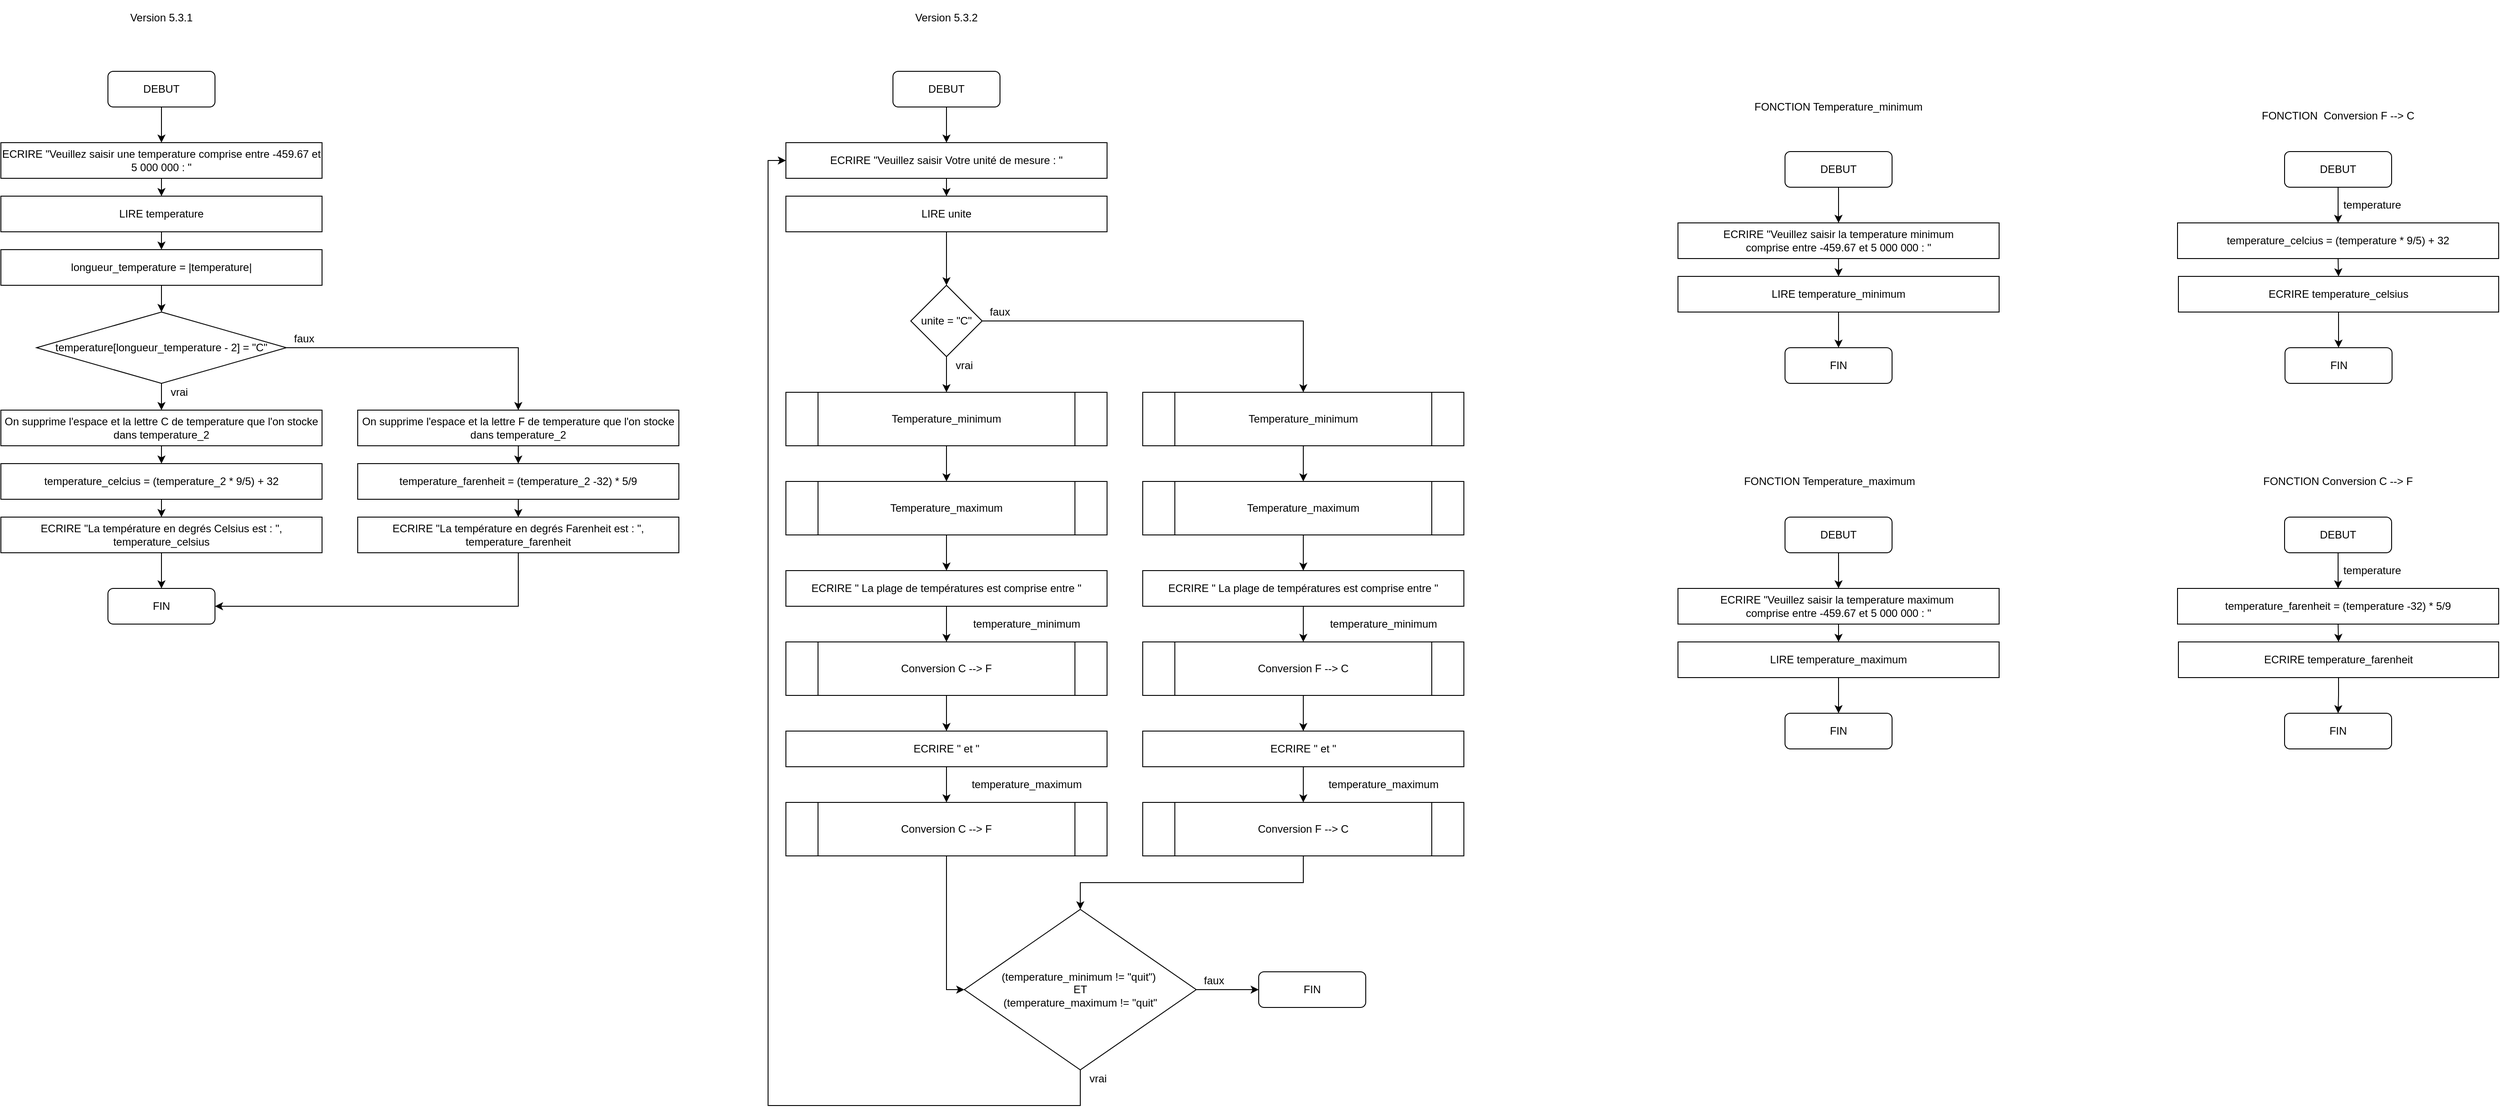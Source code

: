 <mxfile version="18.0.5" type="device"><diagram id="2LQfnjnN--B6OkXImYu9" name="Page-1"><mxGraphModel dx="1422" dy="794" grid="1" gridSize="10" guides="1" tooltips="1" connect="1" arrows="1" fold="1" page="1" pageScale="1" pageWidth="827" pageHeight="1169" math="0" shadow="0"><root><mxCell id="0"/><mxCell id="1" parent="0"/><mxCell id="F50P-UAaNI8iaHoif6Eq-10" style="edgeStyle=orthogonalEdgeStyle;rounded=0;orthogonalLoop=1;jettySize=auto;html=1;exitX=0.5;exitY=1;exitDx=0;exitDy=0;entryX=0.5;entryY=0;entryDx=0;entryDy=0;" parent="1" source="HuaS0qik6T8vx8FbvCG5-1" target="HuaS0qik6T8vx8FbvCG5-2" edge="1"><mxGeometry relative="1" as="geometry"/></mxCell><mxCell id="HuaS0qik6T8vx8FbvCG5-1" value="DEBUT" style="rounded=1;whiteSpace=wrap;html=1;fillColor=none;" parent="1" vertex="1"><mxGeometry x="160" y="120" width="120" height="40" as="geometry"/></mxCell><mxCell id="F50P-UAaNI8iaHoif6Eq-11" style="edgeStyle=orthogonalEdgeStyle;rounded=0;orthogonalLoop=1;jettySize=auto;html=1;exitX=0.5;exitY=1;exitDx=0;exitDy=0;entryX=0.5;entryY=0;entryDx=0;entryDy=0;" parent="1" source="HuaS0qik6T8vx8FbvCG5-2" target="HuaS0qik6T8vx8FbvCG5-3" edge="1"><mxGeometry relative="1" as="geometry"/></mxCell><mxCell id="HuaS0qik6T8vx8FbvCG5-2" value="ECRIRE &quot;Veuillez saisir une temperature comprise entre -459.67 et 5 000 000 : &quot;" style="rounded=0;whiteSpace=wrap;html=1;fillColor=none;" parent="1" vertex="1"><mxGeometry x="40" y="200" width="360" height="40" as="geometry"/></mxCell><mxCell id="F50P-UAaNI8iaHoif6Eq-12" style="edgeStyle=orthogonalEdgeStyle;rounded=0;orthogonalLoop=1;jettySize=auto;html=1;exitX=0.5;exitY=1;exitDx=0;exitDy=0;entryX=0.5;entryY=0;entryDx=0;entryDy=0;" parent="1" source="HuaS0qik6T8vx8FbvCG5-3" target="HuaS0qik6T8vx8FbvCG5-5" edge="1"><mxGeometry relative="1" as="geometry"/></mxCell><mxCell id="HuaS0qik6T8vx8FbvCG5-3" value="LIRE temperature" style="rounded=0;whiteSpace=wrap;html=1;fillColor=none;" parent="1" vertex="1"><mxGeometry x="40" y="260" width="360" height="40" as="geometry"/></mxCell><mxCell id="F50P-UAaNI8iaHoif6Eq-18" style="edgeStyle=orthogonalEdgeStyle;rounded=0;orthogonalLoop=1;jettySize=auto;html=1;exitX=0.5;exitY=1;exitDx=0;exitDy=0;entryX=0.5;entryY=0;entryDx=0;entryDy=0;" parent="1" source="HuaS0qik6T8vx8FbvCG5-4" target="F50P-UAaNI8iaHoif6Eq-16" edge="1"><mxGeometry relative="1" as="geometry"/></mxCell><mxCell id="F50P-UAaNI8iaHoif6Eq-20" style="edgeStyle=orthogonalEdgeStyle;rounded=0;orthogonalLoop=1;jettySize=auto;html=1;exitX=1;exitY=0.5;exitDx=0;exitDy=0;entryX=0.5;entryY=0;entryDx=0;entryDy=0;" parent="1" source="HuaS0qik6T8vx8FbvCG5-4" target="F50P-UAaNI8iaHoif6Eq-17" edge="1"><mxGeometry relative="1" as="geometry"/></mxCell><mxCell id="HuaS0qik6T8vx8FbvCG5-4" value="temperature[longueur_temperature - 2] = &quot;C&quot;" style="rhombus;whiteSpace=wrap;html=1;fillColor=none;" parent="1" vertex="1"><mxGeometry x="80" y="390" width="280" height="80" as="geometry"/></mxCell><mxCell id="F50P-UAaNI8iaHoif6Eq-1" style="edgeStyle=orthogonalEdgeStyle;rounded=0;orthogonalLoop=1;jettySize=auto;html=1;exitX=0.5;exitY=1;exitDx=0;exitDy=0;entryX=0.5;entryY=0;entryDx=0;entryDy=0;" parent="1" source="HuaS0qik6T8vx8FbvCG5-5" target="HuaS0qik6T8vx8FbvCG5-4" edge="1"><mxGeometry relative="1" as="geometry"/></mxCell><mxCell id="HuaS0qik6T8vx8FbvCG5-5" value="longueur_temperature = |temperature|" style="rounded=0;whiteSpace=wrap;html=1;fillColor=none;" parent="1" vertex="1"><mxGeometry x="40" y="320" width="360" height="40" as="geometry"/></mxCell><mxCell id="F50P-UAaNI8iaHoif6Eq-9" style="edgeStyle=orthogonalEdgeStyle;rounded=0;orthogonalLoop=1;jettySize=auto;html=1;exitX=0.5;exitY=1;exitDx=0;exitDy=0;entryX=0.5;entryY=0;entryDx=0;entryDy=0;" parent="1" source="F50P-UAaNI8iaHoif6Eq-2" target="F50P-UAaNI8iaHoif6Eq-3" edge="1"><mxGeometry relative="1" as="geometry"/></mxCell><mxCell id="F50P-UAaNI8iaHoif6Eq-2" value="temperature_farenheit = (temperature_2 -32) * 5/9" style="rounded=0;whiteSpace=wrap;html=1;fillColor=none;" parent="1" vertex="1"><mxGeometry x="440" y="560" width="360" height="40" as="geometry"/></mxCell><mxCell id="F50P-UAaNI8iaHoif6Eq-15" style="edgeStyle=orthogonalEdgeStyle;rounded=0;orthogonalLoop=1;jettySize=auto;html=1;exitX=0.5;exitY=1;exitDx=0;exitDy=0;entryX=1;entryY=0.5;entryDx=0;entryDy=0;" parent="1" source="F50P-UAaNI8iaHoif6Eq-3" target="F50P-UAaNI8iaHoif6Eq-13" edge="1"><mxGeometry relative="1" as="geometry"/></mxCell><mxCell id="F50P-UAaNI8iaHoif6Eq-3" value="ECRIRE &quot;La température en degrés Farenheit est : &quot;, temperature_farenheit" style="rounded=0;whiteSpace=wrap;html=1;fillColor=none;" parent="1" vertex="1"><mxGeometry x="440" y="620" width="360" height="40" as="geometry"/></mxCell><mxCell id="F50P-UAaNI8iaHoif6Eq-7" style="edgeStyle=orthogonalEdgeStyle;rounded=0;orthogonalLoop=1;jettySize=auto;html=1;exitX=0.5;exitY=1;exitDx=0;exitDy=0;entryX=0.5;entryY=0;entryDx=0;entryDy=0;" parent="1" source="F50P-UAaNI8iaHoif6Eq-4" target="F50P-UAaNI8iaHoif6Eq-5" edge="1"><mxGeometry relative="1" as="geometry"/></mxCell><mxCell id="F50P-UAaNI8iaHoif6Eq-4" value="temperature_celcius = (temperature_2 * 9/5) + 32" style="rounded=0;whiteSpace=wrap;html=1;fillColor=none;" parent="1" vertex="1"><mxGeometry x="40" y="560" width="360" height="40" as="geometry"/></mxCell><mxCell id="F50P-UAaNI8iaHoif6Eq-14" style="edgeStyle=orthogonalEdgeStyle;rounded=0;orthogonalLoop=1;jettySize=auto;html=1;exitX=0.5;exitY=1;exitDx=0;exitDy=0;entryX=0.5;entryY=0;entryDx=0;entryDy=0;" parent="1" source="F50P-UAaNI8iaHoif6Eq-5" target="F50P-UAaNI8iaHoif6Eq-13" edge="1"><mxGeometry relative="1" as="geometry"/></mxCell><mxCell id="F50P-UAaNI8iaHoif6Eq-5" value="&lt;span&gt;ECRIRE &quot;La température en degrés Celsius est : &quot;, temperature_celsius&lt;/span&gt;" style="rounded=0;whiteSpace=wrap;html=1;fillColor=none;" parent="1" vertex="1"><mxGeometry x="40" y="620" width="360" height="40" as="geometry"/></mxCell><mxCell id="F50P-UAaNI8iaHoif6Eq-13" value="FIN" style="rounded=1;whiteSpace=wrap;html=1;fillColor=none;" parent="1" vertex="1"><mxGeometry x="160" y="700" width="120" height="40" as="geometry"/></mxCell><mxCell id="F50P-UAaNI8iaHoif6Eq-19" style="edgeStyle=orthogonalEdgeStyle;rounded=0;orthogonalLoop=1;jettySize=auto;html=1;exitX=0.5;exitY=1;exitDx=0;exitDy=0;entryX=0.5;entryY=0;entryDx=0;entryDy=0;" parent="1" source="F50P-UAaNI8iaHoif6Eq-16" target="F50P-UAaNI8iaHoif6Eq-4" edge="1"><mxGeometry relative="1" as="geometry"/></mxCell><mxCell id="F50P-UAaNI8iaHoif6Eq-16" value="On supprime l'espace et la lettre C de temperature que l'on stocke dans temperature_2" style="rounded=0;whiteSpace=wrap;html=1;fillColor=none;" parent="1" vertex="1"><mxGeometry x="40" y="500" width="360" height="40" as="geometry"/></mxCell><mxCell id="F50P-UAaNI8iaHoif6Eq-21" style="edgeStyle=orthogonalEdgeStyle;rounded=0;orthogonalLoop=1;jettySize=auto;html=1;exitX=0.5;exitY=1;exitDx=0;exitDy=0;entryX=0.5;entryY=0;entryDx=0;entryDy=0;" parent="1" source="F50P-UAaNI8iaHoif6Eq-17" target="F50P-UAaNI8iaHoif6Eq-2" edge="1"><mxGeometry relative="1" as="geometry"/></mxCell><mxCell id="F50P-UAaNI8iaHoif6Eq-17" value="On supprime l'espace et la lettre F de temperature que l'on stocke dans temperature_2" style="rounded=0;whiteSpace=wrap;html=1;fillColor=none;" parent="1" vertex="1"><mxGeometry x="440" y="500" width="360" height="40" as="geometry"/></mxCell><mxCell id="F50P-UAaNI8iaHoif6Eq-22" value="Version 5.3.1" style="text;html=1;strokeColor=none;fillColor=none;align=center;verticalAlign=middle;whiteSpace=wrap;rounded=0;" parent="1" vertex="1"><mxGeometry x="160" y="40" width="120" height="40" as="geometry"/></mxCell><mxCell id="F50P-UAaNI8iaHoif6Eq-23" value="vrai" style="text;html=1;strokeColor=none;fillColor=none;align=center;verticalAlign=middle;whiteSpace=wrap;rounded=0;" parent="1" vertex="1"><mxGeometry x="220" y="470" width="40" height="20" as="geometry"/></mxCell><mxCell id="F50P-UAaNI8iaHoif6Eq-24" value="faux" style="text;html=1;strokeColor=none;fillColor=none;align=center;verticalAlign=middle;whiteSpace=wrap;rounded=0;" parent="1" vertex="1"><mxGeometry x="360" y="410" width="40" height="20" as="geometry"/></mxCell><mxCell id="F50P-UAaNI8iaHoif6Eq-113" style="edgeStyle=orthogonalEdgeStyle;rounded=0;orthogonalLoop=1;jettySize=auto;html=1;exitX=0.5;exitY=1;exitDx=0;exitDy=0;entryX=0.5;entryY=0;entryDx=0;entryDy=0;" parent="1" source="F50P-UAaNI8iaHoif6Eq-25" target="F50P-UAaNI8iaHoif6Eq-60" edge="1"><mxGeometry relative="1" as="geometry"/></mxCell><mxCell id="F50P-UAaNI8iaHoif6Eq-25" value="DEBUT" style="rounded=1;whiteSpace=wrap;html=1;fillColor=none;" parent="1" vertex="1"><mxGeometry x="1040" y="120" width="120" height="40" as="geometry"/></mxCell><mxCell id="F50P-UAaNI8iaHoif6Eq-26" value="Version 5.3.2" style="text;html=1;strokeColor=none;fillColor=none;align=center;verticalAlign=middle;whiteSpace=wrap;rounded=0;" parent="1" vertex="1"><mxGeometry x="1040" y="40" width="120" height="40" as="geometry"/></mxCell><mxCell id="F50P-UAaNI8iaHoif6Eq-97" style="edgeStyle=orthogonalEdgeStyle;rounded=0;orthogonalLoop=1;jettySize=auto;html=1;exitX=0.5;exitY=1;exitDx=0;exitDy=0;entryX=0.5;entryY=0;entryDx=0;entryDy=0;" parent="1" source="F50P-UAaNI8iaHoif6Eq-28" target="F50P-UAaNI8iaHoif6Eq-76" edge="1"><mxGeometry relative="1" as="geometry"><mxPoint x="2100" y="420" as="targetPoint"/></mxGeometry></mxCell><mxCell id="F50P-UAaNI8iaHoif6Eq-28" value="LIRE temperature_minimum" style="rounded=0;whiteSpace=wrap;html=1;fillColor=none;" parent="1" vertex="1"><mxGeometry x="1920" y="350" width="360" height="40" as="geometry"/></mxCell><mxCell id="F50P-UAaNI8iaHoif6Eq-122" style="edgeStyle=orthogonalEdgeStyle;rounded=0;orthogonalLoop=1;jettySize=auto;html=1;exitX=1;exitY=0.5;exitDx=0;exitDy=0;" parent="1" source="F50P-UAaNI8iaHoif6Eq-33" target="F50P-UAaNI8iaHoif6Eq-38" edge="1"><mxGeometry relative="1" as="geometry"/></mxCell><mxCell id="F50P-UAaNI8iaHoif6Eq-123" style="edgeStyle=orthogonalEdgeStyle;rounded=0;orthogonalLoop=1;jettySize=auto;html=1;exitX=0.5;exitY=1;exitDx=0;exitDy=0;entryX=0;entryY=0.5;entryDx=0;entryDy=0;" parent="1" source="F50P-UAaNI8iaHoif6Eq-33" target="F50P-UAaNI8iaHoif6Eq-60" edge="1"><mxGeometry relative="1" as="geometry"><Array as="points"><mxPoint x="1250" y="1280"/><mxPoint x="900" y="1280"/><mxPoint x="900" y="220"/></Array></mxGeometry></mxCell><mxCell id="F50P-UAaNI8iaHoif6Eq-33" value="(temperature_minimum != &quot;quit&quot;)&amp;nbsp;&lt;br&gt;ET&lt;br&gt;(temperature_maximum != &quot;quit&quot;" style="rhombus;whiteSpace=wrap;html=1;fillColor=none;" parent="1" vertex="1"><mxGeometry x="1120" y="1060" width="260" height="180" as="geometry"/></mxCell><mxCell id="F50P-UAaNI8iaHoif6Eq-144" style="edgeStyle=orthogonalEdgeStyle;rounded=0;orthogonalLoop=1;jettySize=auto;html=1;exitX=0.5;exitY=1;exitDx=0;exitDy=0;entryX=0.5;entryY=0;entryDx=0;entryDy=0;" parent="1" source="F50P-UAaNI8iaHoif6Eq-34" target="F50P-UAaNI8iaHoif6Eq-143" edge="1"><mxGeometry relative="1" as="geometry"/></mxCell><mxCell id="F50P-UAaNI8iaHoif6Eq-34" value="temperature_celcius = (temperature * 9/5) + 32" style="rounded=0;whiteSpace=wrap;html=1;fillColor=none;" parent="1" vertex="1"><mxGeometry x="2480" y="290" width="360" height="40" as="geometry"/></mxCell><mxCell id="F50P-UAaNI8iaHoif6Eq-147" style="edgeStyle=orthogonalEdgeStyle;rounded=0;orthogonalLoop=1;jettySize=auto;html=1;exitX=0.5;exitY=1;exitDx=0;exitDy=0;entryX=0.5;entryY=0;entryDx=0;entryDy=0;" parent="1" source="F50P-UAaNI8iaHoif6Eq-36" target="F50P-UAaNI8iaHoif6Eq-146" edge="1"><mxGeometry relative="1" as="geometry"/></mxCell><mxCell id="F50P-UAaNI8iaHoif6Eq-36" value="temperature_farenheit = (temperature -32) * 5/9" style="rounded=0;whiteSpace=wrap;html=1;fillColor=none;" parent="1" vertex="1"><mxGeometry x="2480" y="700" width="360" height="40" as="geometry"/></mxCell><mxCell id="F50P-UAaNI8iaHoif6Eq-38" value="FIN" style="rounded=1;whiteSpace=wrap;html=1;fillColor=none;" parent="1" vertex="1"><mxGeometry x="1450" y="1130" width="120" height="40" as="geometry"/></mxCell><mxCell id="F50P-UAaNI8iaHoif6Eq-114" style="edgeStyle=orthogonalEdgeStyle;rounded=0;orthogonalLoop=1;jettySize=auto;html=1;exitX=0.5;exitY=1;exitDx=0;exitDy=0;entryX=0.5;entryY=0;entryDx=0;entryDy=0;" parent="1" source="F50P-UAaNI8iaHoif6Eq-60" target="F50P-UAaNI8iaHoif6Eq-61" edge="1"><mxGeometry relative="1" as="geometry"/></mxCell><mxCell id="F50P-UAaNI8iaHoif6Eq-60" value="ECRIRE &quot;Veuillez saisir Votre unité de mesure : &quot;" style="rounded=0;whiteSpace=wrap;html=1;fillColor=none;" parent="1" vertex="1"><mxGeometry x="920" y="200" width="360" height="40" as="geometry"/></mxCell><mxCell id="F50P-UAaNI8iaHoif6Eq-115" style="edgeStyle=orthogonalEdgeStyle;rounded=0;orthogonalLoop=1;jettySize=auto;html=1;exitX=0.5;exitY=1;exitDx=0;exitDy=0;entryX=0.5;entryY=0;entryDx=0;entryDy=0;" parent="1" source="F50P-UAaNI8iaHoif6Eq-61" target="F50P-UAaNI8iaHoif6Eq-62" edge="1"><mxGeometry relative="1" as="geometry"/></mxCell><mxCell id="F50P-UAaNI8iaHoif6Eq-61" value="LIRE unite" style="rounded=0;whiteSpace=wrap;html=1;fillColor=none;" parent="1" vertex="1"><mxGeometry x="920" y="260" width="360" height="40" as="geometry"/></mxCell><mxCell id="F50P-UAaNI8iaHoif6Eq-111" style="edgeStyle=orthogonalEdgeStyle;rounded=0;orthogonalLoop=1;jettySize=auto;html=1;exitX=0.5;exitY=1;exitDx=0;exitDy=0;entryX=0.5;entryY=0;entryDx=0;entryDy=0;" parent="1" source="F50P-UAaNI8iaHoif6Eq-62" target="F50P-UAaNI8iaHoif6Eq-77" edge="1"><mxGeometry relative="1" as="geometry"/></mxCell><mxCell id="F50P-UAaNI8iaHoif6Eq-116" style="edgeStyle=orthogonalEdgeStyle;rounded=0;orthogonalLoop=1;jettySize=auto;html=1;exitX=1;exitY=0.5;exitDx=0;exitDy=0;entryX=0.5;entryY=0;entryDx=0;entryDy=0;" parent="1" source="F50P-UAaNI8iaHoif6Eq-62" target="F50P-UAaNI8iaHoif6Eq-92" edge="1"><mxGeometry relative="1" as="geometry"/></mxCell><mxCell id="F50P-UAaNI8iaHoif6Eq-62" value="unite = &quot;C&quot;" style="rhombus;whiteSpace=wrap;html=1;fillColor=none;" parent="1" vertex="1"><mxGeometry x="1060" y="360" width="80" height="80" as="geometry"/></mxCell><mxCell id="F50P-UAaNI8iaHoif6Eq-96" style="edgeStyle=orthogonalEdgeStyle;rounded=0;orthogonalLoop=1;jettySize=auto;html=1;exitX=0.5;exitY=1;exitDx=0;exitDy=0;entryX=0.5;entryY=0;entryDx=0;entryDy=0;" parent="1" source="F50P-UAaNI8iaHoif6Eq-63" target="F50P-UAaNI8iaHoif6Eq-28" edge="1"><mxGeometry relative="1" as="geometry"/></mxCell><mxCell id="F50P-UAaNI8iaHoif6Eq-63" value="ECRIRE &quot;Veuillez saisir la temperature minimum &lt;br&gt;comprise entre -459.67 et 5 000 000 : &quot;" style="rounded=0;whiteSpace=wrap;html=1;fillColor=none;" parent="1" vertex="1"><mxGeometry x="1920" y="290" width="360" height="40" as="geometry"/></mxCell><mxCell id="F50P-UAaNI8iaHoif6Eq-99" style="edgeStyle=orthogonalEdgeStyle;rounded=0;orthogonalLoop=1;jettySize=auto;html=1;exitX=0.5;exitY=1;exitDx=0;exitDy=0;entryX=0.5;entryY=0;entryDx=0;entryDy=0;" parent="1" source="F50P-UAaNI8iaHoif6Eq-66" target="F50P-UAaNI8iaHoif6Eq-67" edge="1"><mxGeometry relative="1" as="geometry"/></mxCell><mxCell id="F50P-UAaNI8iaHoif6Eq-66" value="ECRIRE &quot;Veuillez saisir la temperature maximum&amp;nbsp;&lt;br&gt;comprise entre -459.67 et 5 000 000 : &quot;" style="rounded=0;whiteSpace=wrap;html=1;fillColor=none;" parent="1" vertex="1"><mxGeometry x="1920" y="700" width="360" height="40" as="geometry"/></mxCell><mxCell id="F50P-UAaNI8iaHoif6Eq-100" style="edgeStyle=orthogonalEdgeStyle;rounded=0;orthogonalLoop=1;jettySize=auto;html=1;exitX=0.5;exitY=1;exitDx=0;exitDy=0;entryX=0.5;entryY=0;entryDx=0;entryDy=0;" parent="1" source="F50P-UAaNI8iaHoif6Eq-67" target="F50P-UAaNI8iaHoif6Eq-81" edge="1"><mxGeometry relative="1" as="geometry"/></mxCell><mxCell id="F50P-UAaNI8iaHoif6Eq-67" value="LIRE temperature_maximum" style="rounded=0;whiteSpace=wrap;html=1;fillColor=none;" parent="1" vertex="1"><mxGeometry x="1920" y="760" width="360" height="40" as="geometry"/></mxCell><mxCell id="F50P-UAaNI8iaHoif6Eq-165" style="edgeStyle=orthogonalEdgeStyle;rounded=0;orthogonalLoop=1;jettySize=auto;html=1;exitX=0.5;exitY=1;exitDx=0;exitDy=0;entryX=0.5;entryY=0;entryDx=0;entryDy=0;" parent="1" source="F50P-UAaNI8iaHoif6Eq-71" target="F50P-UAaNI8iaHoif6Eq-156" edge="1"><mxGeometry relative="1" as="geometry"/></mxCell><mxCell id="F50P-UAaNI8iaHoif6Eq-71" value="Conversion C --&amp;gt; F" style="shape=process;whiteSpace=wrap;html=1;backgroundOutline=1;fillColor=none;" parent="1" vertex="1"><mxGeometry x="920" y="760" width="360" height="60" as="geometry"/></mxCell><mxCell id="F50P-UAaNI8iaHoif6Eq-169" style="edgeStyle=orthogonalEdgeStyle;rounded=0;orthogonalLoop=1;jettySize=auto;html=1;exitX=0.5;exitY=1;exitDx=0;exitDy=0;entryX=0.5;entryY=0;entryDx=0;entryDy=0;" parent="1" source="F50P-UAaNI8iaHoif6Eq-72" target="F50P-UAaNI8iaHoif6Eq-157" edge="1"><mxGeometry relative="1" as="geometry"/></mxCell><mxCell id="F50P-UAaNI8iaHoif6Eq-72" value="Conversion F --&amp;gt; C" style="shape=process;whiteSpace=wrap;html=1;backgroundOutline=1;fillColor=none;" parent="1" vertex="1"><mxGeometry x="1320" y="760" width="360" height="60" as="geometry"/></mxCell><mxCell id="F50P-UAaNI8iaHoif6Eq-95" style="edgeStyle=orthogonalEdgeStyle;rounded=0;orthogonalLoop=1;jettySize=auto;html=1;exitX=0.5;exitY=1;exitDx=0;exitDy=0;entryX=0.5;entryY=0;entryDx=0;entryDy=0;" parent="1" source="F50P-UAaNI8iaHoif6Eq-74" target="F50P-UAaNI8iaHoif6Eq-63" edge="1"><mxGeometry relative="1" as="geometry"/></mxCell><mxCell id="F50P-UAaNI8iaHoif6Eq-74" value="DEBUT" style="rounded=1;whiteSpace=wrap;html=1;fillColor=none;" parent="1" vertex="1"><mxGeometry x="2040" y="210" width="120" height="40" as="geometry"/></mxCell><mxCell id="F50P-UAaNI8iaHoif6Eq-76" value="FIN" style="rounded=1;whiteSpace=wrap;html=1;fillColor=none;" parent="1" vertex="1"><mxGeometry x="2040" y="430" width="120" height="40" as="geometry"/></mxCell><mxCell id="F50P-UAaNI8iaHoif6Eq-151" style="edgeStyle=orthogonalEdgeStyle;rounded=0;orthogonalLoop=1;jettySize=auto;html=1;exitX=0.5;exitY=1;exitDx=0;exitDy=0;entryX=0.5;entryY=0;entryDx=0;entryDy=0;" parent="1" source="F50P-UAaNI8iaHoif6Eq-77" target="F50P-UAaNI8iaHoif6Eq-82" edge="1"><mxGeometry relative="1" as="geometry"/></mxCell><mxCell id="F50P-UAaNI8iaHoif6Eq-77" value="Temperature_minimum" style="shape=process;whiteSpace=wrap;html=1;backgroundOutline=1;fillColor=none;" parent="1" vertex="1"><mxGeometry x="920" y="480" width="360" height="60" as="geometry"/></mxCell><mxCell id="F50P-UAaNI8iaHoif6Eq-98" style="edgeStyle=orthogonalEdgeStyle;rounded=0;orthogonalLoop=1;jettySize=auto;html=1;exitX=0.5;exitY=1;exitDx=0;exitDy=0;entryX=0.5;entryY=0;entryDx=0;entryDy=0;" parent="1" source="F50P-UAaNI8iaHoif6Eq-80" target="F50P-UAaNI8iaHoif6Eq-66" edge="1"><mxGeometry relative="1" as="geometry"/></mxCell><mxCell id="F50P-UAaNI8iaHoif6Eq-80" value="DEBUT" style="rounded=1;whiteSpace=wrap;html=1;fillColor=none;" parent="1" vertex="1"><mxGeometry x="2040" y="620" width="120" height="40" as="geometry"/></mxCell><mxCell id="F50P-UAaNI8iaHoif6Eq-81" value="FIN" style="rounded=1;whiteSpace=wrap;html=1;fillColor=none;" parent="1" vertex="1"><mxGeometry x="2040" y="840" width="120" height="40" as="geometry"/></mxCell><mxCell id="F50P-UAaNI8iaHoif6Eq-163" style="edgeStyle=orthogonalEdgeStyle;rounded=0;orthogonalLoop=1;jettySize=auto;html=1;exitX=0.5;exitY=1;exitDx=0;exitDy=0;entryX=0.5;entryY=0;entryDx=0;entryDy=0;" parent="1" source="F50P-UAaNI8iaHoif6Eq-82" target="F50P-UAaNI8iaHoif6Eq-153" edge="1"><mxGeometry relative="1" as="geometry"/></mxCell><mxCell id="F50P-UAaNI8iaHoif6Eq-82" value="Temperature_maximum" style="shape=process;whiteSpace=wrap;html=1;backgroundOutline=1;fillColor=none;" parent="1" vertex="1"><mxGeometry x="920" y="580" width="360" height="60" as="geometry"/></mxCell><mxCell id="F50P-UAaNI8iaHoif6Eq-167" style="edgeStyle=orthogonalEdgeStyle;rounded=0;orthogonalLoop=1;jettySize=auto;html=1;exitX=0.5;exitY=1;exitDx=0;exitDy=0;entryX=0.5;entryY=0;entryDx=0;entryDy=0;" parent="1" source="F50P-UAaNI8iaHoif6Eq-83" target="F50P-UAaNI8iaHoif6Eq-158" edge="1"><mxGeometry relative="1" as="geometry"/></mxCell><mxCell id="F50P-UAaNI8iaHoif6Eq-83" value="Temperature_maximum" style="shape=process;whiteSpace=wrap;html=1;backgroundOutline=1;fillColor=none;" parent="1" vertex="1"><mxGeometry x="1320" y="580" width="360" height="60" as="geometry"/></mxCell><mxCell id="F50P-UAaNI8iaHoif6Eq-102" style="edgeStyle=orthogonalEdgeStyle;rounded=0;orthogonalLoop=1;jettySize=auto;html=1;exitX=0.5;exitY=1;exitDx=0;exitDy=0;entryX=0.5;entryY=0;entryDx=0;entryDy=0;" parent="1" source="F50P-UAaNI8iaHoif6Eq-84" target="F50P-UAaNI8iaHoif6Eq-34" edge="1"><mxGeometry relative="1" as="geometry"/></mxCell><mxCell id="F50P-UAaNI8iaHoif6Eq-84" value="DEBUT" style="rounded=1;whiteSpace=wrap;html=1;fillColor=none;" parent="1" vertex="1"><mxGeometry x="2600" y="210" width="120" height="40" as="geometry"/></mxCell><mxCell id="F50P-UAaNI8iaHoif6Eq-85" value="FIN" style="rounded=1;whiteSpace=wrap;html=1;fillColor=none;" parent="1" vertex="1"><mxGeometry x="2600.5" y="430" width="120" height="40" as="geometry"/></mxCell><mxCell id="F50P-UAaNI8iaHoif6Eq-86" value="FIN" style="rounded=1;whiteSpace=wrap;html=1;fillColor=none;" parent="1" vertex="1"><mxGeometry x="2600" y="840" width="120" height="40" as="geometry"/></mxCell><mxCell id="F50P-UAaNI8iaHoif6Eq-105" style="edgeStyle=orthogonalEdgeStyle;rounded=0;orthogonalLoop=1;jettySize=auto;html=1;exitX=0.5;exitY=1;exitDx=0;exitDy=0;entryX=0.5;entryY=0;entryDx=0;entryDy=0;" parent="1" source="F50P-UAaNI8iaHoif6Eq-87" target="F50P-UAaNI8iaHoif6Eq-36" edge="1"><mxGeometry relative="1" as="geometry"/></mxCell><mxCell id="F50P-UAaNI8iaHoif6Eq-87" value="DEBUT" style="rounded=1;whiteSpace=wrap;html=1;fillColor=none;" parent="1" vertex="1"><mxGeometry x="2600" y="620" width="120" height="40" as="geometry"/></mxCell><mxCell id="F50P-UAaNI8iaHoif6Eq-90" value="FONCTION&amp;nbsp; Conversion F --&amp;gt; C" style="text;html=1;strokeColor=none;fillColor=none;align=center;verticalAlign=middle;whiteSpace=wrap;rounded=0;" parent="1" vertex="1"><mxGeometry x="2560" y="150" width="200" height="40" as="geometry"/></mxCell><mxCell id="F50P-UAaNI8iaHoif6Eq-91" value="FONCTION Conversion C --&amp;gt; F" style="text;html=1;strokeColor=none;fillColor=none;align=center;verticalAlign=middle;whiteSpace=wrap;rounded=0;" parent="1" vertex="1"><mxGeometry x="2560" y="560" width="200" height="40" as="geometry"/></mxCell><mxCell id="F50P-UAaNI8iaHoif6Eq-152" style="edgeStyle=orthogonalEdgeStyle;rounded=0;orthogonalLoop=1;jettySize=auto;html=1;exitX=0.5;exitY=1;exitDx=0;exitDy=0;entryX=0.5;entryY=0;entryDx=0;entryDy=0;" parent="1" source="F50P-UAaNI8iaHoif6Eq-92" target="F50P-UAaNI8iaHoif6Eq-83" edge="1"><mxGeometry relative="1" as="geometry"/></mxCell><mxCell id="F50P-UAaNI8iaHoif6Eq-92" value="Temperature_minimum" style="shape=process;whiteSpace=wrap;html=1;backgroundOutline=1;fillColor=none;" parent="1" vertex="1"><mxGeometry x="1320" y="480" width="360" height="60" as="geometry"/></mxCell><mxCell id="F50P-UAaNI8iaHoif6Eq-93" value="FONCTION Temperature_maximum" style="text;html=1;strokeColor=none;fillColor=none;align=center;verticalAlign=middle;whiteSpace=wrap;rounded=0;" parent="1" vertex="1"><mxGeometry x="1990" y="560" width="200" height="40" as="geometry"/></mxCell><mxCell id="F50P-UAaNI8iaHoif6Eq-94" value="FONCTION Temperature_minimum" style="text;html=1;strokeColor=none;fillColor=none;align=center;verticalAlign=middle;whiteSpace=wrap;rounded=0;" parent="1" vertex="1"><mxGeometry x="2000" y="140" width="200" height="40" as="geometry"/></mxCell><mxCell id="F50P-UAaNI8iaHoif6Eq-124" value="vrai" style="text;html=1;strokeColor=none;fillColor=none;align=center;verticalAlign=middle;whiteSpace=wrap;rounded=0;" parent="1" vertex="1"><mxGeometry x="1250" y="1240" width="40" height="20" as="geometry"/></mxCell><mxCell id="F50P-UAaNI8iaHoif6Eq-125" value="vrai" style="text;html=1;strokeColor=none;fillColor=none;align=center;verticalAlign=middle;whiteSpace=wrap;rounded=0;" parent="1" vertex="1"><mxGeometry x="1100" y="440" width="40" height="20" as="geometry"/></mxCell><mxCell id="F50P-UAaNI8iaHoif6Eq-126" value="faux" style="text;html=1;strokeColor=none;fillColor=none;align=center;verticalAlign=middle;whiteSpace=wrap;rounded=0;" parent="1" vertex="1"><mxGeometry x="1140" y="380" width="40" height="20" as="geometry"/></mxCell><mxCell id="F50P-UAaNI8iaHoif6Eq-127" value="faux" style="text;html=1;strokeColor=none;fillColor=none;align=center;verticalAlign=middle;whiteSpace=wrap;rounded=0;" parent="1" vertex="1"><mxGeometry x="1380" y="1130" width="40" height="20" as="geometry"/></mxCell><mxCell id="F50P-UAaNI8iaHoif6Eq-145" style="edgeStyle=orthogonalEdgeStyle;rounded=0;orthogonalLoop=1;jettySize=auto;html=1;exitX=0.5;exitY=1;exitDx=0;exitDy=0;entryX=0.5;entryY=0;entryDx=0;entryDy=0;" parent="1" source="F50P-UAaNI8iaHoif6Eq-143" target="F50P-UAaNI8iaHoif6Eq-85" edge="1"><mxGeometry relative="1" as="geometry"/></mxCell><mxCell id="F50P-UAaNI8iaHoif6Eq-143" value="ECRIRE temperature_celsius" style="rounded=0;whiteSpace=wrap;html=1;fillColor=none;" parent="1" vertex="1"><mxGeometry x="2481" y="350" width="359" height="40" as="geometry"/></mxCell><mxCell id="F50P-UAaNI8iaHoif6Eq-148" style="edgeStyle=orthogonalEdgeStyle;rounded=0;orthogonalLoop=1;jettySize=auto;html=1;exitX=0.5;exitY=1;exitDx=0;exitDy=0;entryX=0.5;entryY=0;entryDx=0;entryDy=0;" parent="1" source="F50P-UAaNI8iaHoif6Eq-146" target="F50P-UAaNI8iaHoif6Eq-86" edge="1"><mxGeometry relative="1" as="geometry"/></mxCell><mxCell id="F50P-UAaNI8iaHoif6Eq-146" value="ECRIRE temperature_farenheit" style="rounded=0;whiteSpace=wrap;html=1;fillColor=none;" parent="1" vertex="1"><mxGeometry x="2481" y="760" width="359" height="40" as="geometry"/></mxCell><mxCell id="F50P-UAaNI8iaHoif6Eq-164" style="edgeStyle=orthogonalEdgeStyle;rounded=0;orthogonalLoop=1;jettySize=auto;html=1;exitX=0.5;exitY=1;exitDx=0;exitDy=0;entryX=0.5;entryY=0;entryDx=0;entryDy=0;" parent="1" source="F50P-UAaNI8iaHoif6Eq-153" target="F50P-UAaNI8iaHoif6Eq-71" edge="1"><mxGeometry relative="1" as="geometry"/></mxCell><mxCell id="F50P-UAaNI8iaHoif6Eq-153" value="ECRIRE &quot; La plage de températures est comprise entre &quot;" style="rounded=0;whiteSpace=wrap;html=1;fillColor=none;" parent="1" vertex="1"><mxGeometry x="920" y="680" width="360" height="40" as="geometry"/></mxCell><mxCell id="F50P-UAaNI8iaHoif6Eq-166" style="edgeStyle=orthogonalEdgeStyle;rounded=0;orthogonalLoop=1;jettySize=auto;html=1;exitX=0.5;exitY=1;exitDx=0;exitDy=0;entryX=0.5;entryY=0;entryDx=0;entryDy=0;" parent="1" source="F50P-UAaNI8iaHoif6Eq-156" target="F50P-UAaNI8iaHoif6Eq-159" edge="1"><mxGeometry relative="1" as="geometry"/></mxCell><mxCell id="F50P-UAaNI8iaHoif6Eq-156" value="ECRIRE &quot; et &quot;" style="rounded=0;whiteSpace=wrap;html=1;fillColor=none;" parent="1" vertex="1"><mxGeometry x="920" y="860" width="360" height="40" as="geometry"/></mxCell><mxCell id="F50P-UAaNI8iaHoif6Eq-170" style="edgeStyle=orthogonalEdgeStyle;rounded=0;orthogonalLoop=1;jettySize=auto;html=1;exitX=0.5;exitY=1;exitDx=0;exitDy=0;entryX=0.5;entryY=0;entryDx=0;entryDy=0;" parent="1" source="F50P-UAaNI8iaHoif6Eq-157" target="F50P-UAaNI8iaHoif6Eq-160" edge="1"><mxGeometry relative="1" as="geometry"/></mxCell><mxCell id="F50P-UAaNI8iaHoif6Eq-157" value="ECRIRE &quot; et &quot;" style="rounded=0;whiteSpace=wrap;html=1;fillColor=none;" parent="1" vertex="1"><mxGeometry x="1320" y="860" width="360" height="40" as="geometry"/></mxCell><mxCell id="F50P-UAaNI8iaHoif6Eq-168" style="edgeStyle=orthogonalEdgeStyle;rounded=0;orthogonalLoop=1;jettySize=auto;html=1;exitX=0.5;exitY=1;exitDx=0;exitDy=0;entryX=0.5;entryY=0;entryDx=0;entryDy=0;" parent="1" source="F50P-UAaNI8iaHoif6Eq-158" target="F50P-UAaNI8iaHoif6Eq-72" edge="1"><mxGeometry relative="1" as="geometry"/></mxCell><mxCell id="F50P-UAaNI8iaHoif6Eq-158" value="ECRIRE &quot; La plage de températures est comprise entre &quot;" style="rounded=0;whiteSpace=wrap;html=1;fillColor=none;" parent="1" vertex="1"><mxGeometry x="1320" y="680" width="360" height="40" as="geometry"/></mxCell><mxCell id="F50P-UAaNI8iaHoif6Eq-161" style="edgeStyle=orthogonalEdgeStyle;rounded=0;orthogonalLoop=1;jettySize=auto;html=1;exitX=0.5;exitY=1;exitDx=0;exitDy=0;entryX=0;entryY=0.5;entryDx=0;entryDy=0;" parent="1" source="F50P-UAaNI8iaHoif6Eq-159" target="F50P-UAaNI8iaHoif6Eq-33" edge="1"><mxGeometry relative="1" as="geometry"/></mxCell><mxCell id="F50P-UAaNI8iaHoif6Eq-159" value="Conversion C --&amp;gt; F" style="shape=process;whiteSpace=wrap;html=1;backgroundOutline=1;fillColor=none;" parent="1" vertex="1"><mxGeometry x="920" y="940" width="360" height="60" as="geometry"/></mxCell><mxCell id="F50P-UAaNI8iaHoif6Eq-162" style="edgeStyle=orthogonalEdgeStyle;rounded=0;orthogonalLoop=1;jettySize=auto;html=1;exitX=0.5;exitY=1;exitDx=0;exitDy=0;entryX=0.5;entryY=0;entryDx=0;entryDy=0;" parent="1" source="F50P-UAaNI8iaHoif6Eq-160" target="F50P-UAaNI8iaHoif6Eq-33" edge="1"><mxGeometry relative="1" as="geometry"/></mxCell><mxCell id="F50P-UAaNI8iaHoif6Eq-160" value="Conversion F --&amp;gt; C" style="shape=process;whiteSpace=wrap;html=1;backgroundOutline=1;fillColor=none;" parent="1" vertex="1"><mxGeometry x="1320" y="940" width="360" height="60" as="geometry"/></mxCell><mxCell id="F50P-UAaNI8iaHoif6Eq-171" value="temperature_minimum" style="text;html=1;strokeColor=none;fillColor=none;align=center;verticalAlign=middle;whiteSpace=wrap;rounded=0;" parent="1" vertex="1"><mxGeometry x="1100" y="730" width="180" height="20" as="geometry"/></mxCell><mxCell id="F50P-UAaNI8iaHoif6Eq-172" value="temperature_minimum" style="text;html=1;strokeColor=none;fillColor=none;align=center;verticalAlign=middle;whiteSpace=wrap;rounded=0;" parent="1" vertex="1"><mxGeometry x="1500" y="730" width="180" height="20" as="geometry"/></mxCell><mxCell id="F50P-UAaNI8iaHoif6Eq-173" value="temperature_maximum" style="text;html=1;strokeColor=none;fillColor=none;align=center;verticalAlign=middle;whiteSpace=wrap;rounded=0;" parent="1" vertex="1"><mxGeometry x="1100" y="910" width="180" height="20" as="geometry"/></mxCell><mxCell id="F50P-UAaNI8iaHoif6Eq-174" value="temperature_maximum" style="text;html=1;strokeColor=none;fillColor=none;align=center;verticalAlign=middle;whiteSpace=wrap;rounded=0;" parent="1" vertex="1"><mxGeometry x="1500" y="910" width="180" height="20" as="geometry"/></mxCell><mxCell id="F50P-UAaNI8iaHoif6Eq-175" value="temperature&amp;nbsp;" style="text;html=1;strokeColor=none;fillColor=none;align=center;verticalAlign=middle;whiteSpace=wrap;rounded=0;" parent="1" vertex="1"><mxGeometry x="2660" y="670" width="80" height="20" as="geometry"/></mxCell><mxCell id="F50P-UAaNI8iaHoif6Eq-176" value="temperature&amp;nbsp;" style="text;html=1;strokeColor=none;fillColor=none;align=center;verticalAlign=middle;whiteSpace=wrap;rounded=0;" parent="1" vertex="1"><mxGeometry x="2660" y="260" width="80" height="20" as="geometry"/></mxCell></root></mxGraphModel></diagram></mxfile>